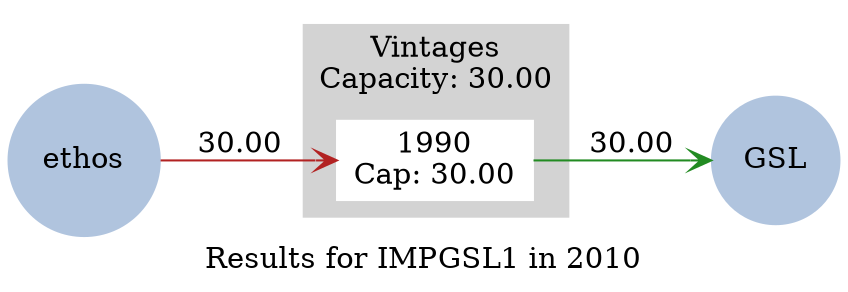 strict digraph model {
	label = "Results for IMPGSL1 in 2010" ;

	compound    = "True" ;
	concentrate = "True";
	rankdir     = "LR" ;
	splines     = "False" ;

	node [ style="filled" ] ;
	edge [ arrowhead="vee" ] ;

	subgraph cluster_vintages {
		label = "Vintages\nCapacity: 30.00" ;

		href  = "results2010.svg" ;
		style = "filled"
		color = "lightgrey"

		node [ color="white", shape="box" ] ;

		"1990" [ href="results_IMPGSL1_p2010v1990_segments.svg", label="1990\nCap: 30.00" ] ;
	}

	subgraph energy_carriers {
		node [
		  color     = "lightsteelblue",
		  fontcolor = "black",
		  shape     = "circle"
		] ;

		"GSL"   [ href="../commodities/rc_GSL_2010.svg" ] ;
		"ethos" [ href="../commodities/rc_ethos_2010.svg" ] ;
	}

	subgraph inputs {
		edge [ color="firebrick" ] ;

		"ethos" -> "1990" [ label="30.00" ] ;
	}

	subgraph outputs {
		edge [ color="forestgreen" ] ;

		"1990" -> "GSL" [ label="30.00" ] ;
	}
}
